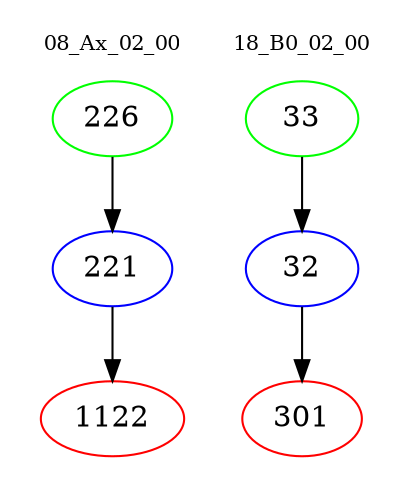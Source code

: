 digraph{
subgraph cluster_0 {
color = white
label = "08_Ax_02_00";
fontsize=10;
T0_226 [label="226", color="green"]
T0_226 -> T0_221 [color="black"]
T0_221 [label="221", color="blue"]
T0_221 -> T0_1122 [color="black"]
T0_1122 [label="1122", color="red"]
}
subgraph cluster_1 {
color = white
label = "18_B0_02_00";
fontsize=10;
T1_33 [label="33", color="green"]
T1_33 -> T1_32 [color="black"]
T1_32 [label="32", color="blue"]
T1_32 -> T1_301 [color="black"]
T1_301 [label="301", color="red"]
}
}
